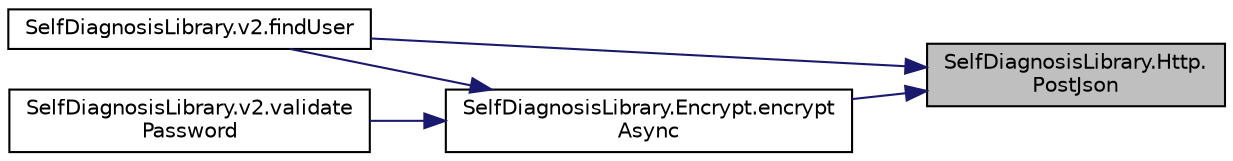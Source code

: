 digraph "SelfDiagnosisLibrary.Http.PostJson"
{
 // LATEX_PDF_SIZE
  edge [fontname="Helvetica",fontsize="10",labelfontname="Helvetica",labelfontsize="10"];
  node [fontname="Helvetica",fontsize="10",shape=record];
  rankdir="RL";
  Node1 [label="SelfDiagnosisLibrary.Http.\lPostJson",height=0.2,width=0.4,color="black", fillcolor="grey75", style="filled", fontcolor="black",tooltip=" "];
  Node1 -> Node2 [dir="back",color="midnightblue",fontsize="10",style="solid",fontname="Helvetica"];
  Node2 [label="SelfDiagnosisLibrary.Encrypt.encrypt\lAsync",height=0.2,width=0.4,color="black", fillcolor="white", style="filled",URL="$class_self_diagnosis_library_1_1_encrypt.html#aab897876ce03ea4b5e184dd354c5bd0e",tooltip=" "];
  Node2 -> Node3 [dir="back",color="midnightblue",fontsize="10",style="solid",fontname="Helvetica"];
  Node3 [label="SelfDiagnosisLibrary.v2.findUser",height=0.2,width=0.4,color="black", fillcolor="white", style="filled",URL="$class_self_diagnosis_library_1_1v2.html#ae87da5e48c635de863264996a589e42d",tooltip=" "];
  Node2 -> Node4 [dir="back",color="midnightblue",fontsize="10",style="solid",fontname="Helvetica"];
  Node4 [label="SelfDiagnosisLibrary.v2.validate\lPassword",height=0.2,width=0.4,color="black", fillcolor="white", style="filled",URL="$class_self_diagnosis_library_1_1v2.html#aee20c6a8ae8c4e6d428e63bd53d15df7",tooltip=" "];
  Node1 -> Node3 [dir="back",color="midnightblue",fontsize="10",style="solid",fontname="Helvetica"];
}
